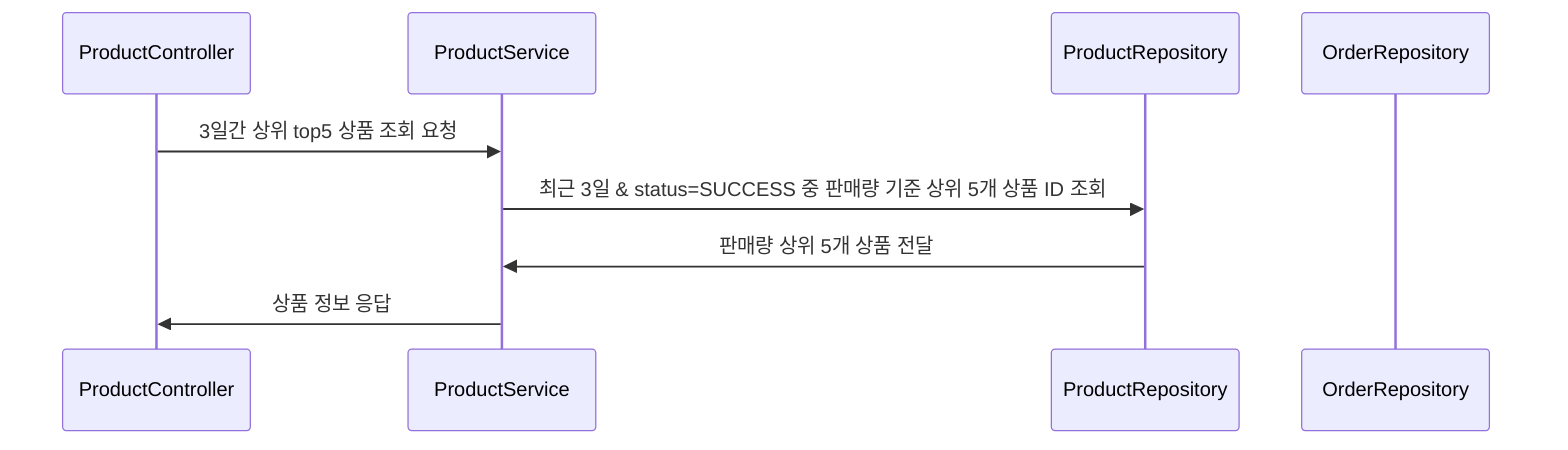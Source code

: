sequenceDiagram
    participant ProductController
    participant ProductService
    participant ProductRepository
    participant OrderRepository

    ProductController->>ProductService: 3일간 상위 top5 상품 조회 요청

    ProductService->>ProductRepository: 최근 3일 & status=SUCCESS 중 판매량 기준 상위 5개 상품 ID 조회

    ProductRepository->>ProductService: 판매량 상위 5개 상품 전달

    ProductService->>ProductController: 상품 정보 응답
